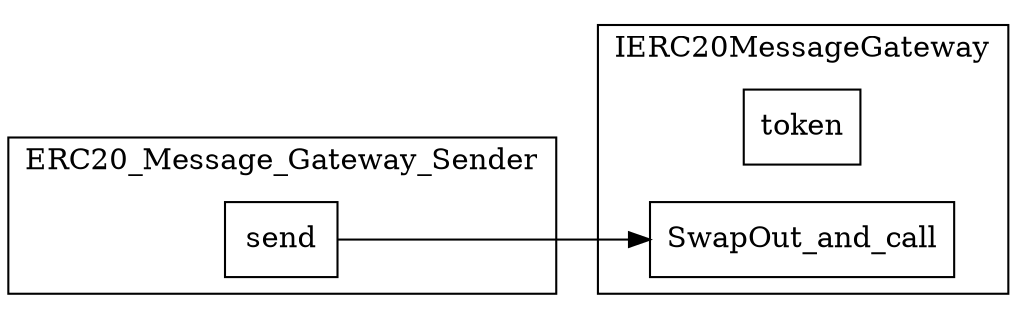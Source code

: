 strict digraph {
rankdir="LR"
node [shape=box]
subgraph cluster_41_ERC20_Message_Gateway_Sender {
label = "ERC20_Message_Gateway_Sender"
"41_send" [label="send"]
}subgraph cluster_62_IERC20MessageGateway {
label = "IERC20MessageGateway"
"62_token" [label="token"]
"62_SwapOut_and_call" [label="SwapOut_and_call"]
}subgraph cluster_solidity {
label = "[Solidity]"
}"41_send" -> "62_SwapOut_and_call"
}